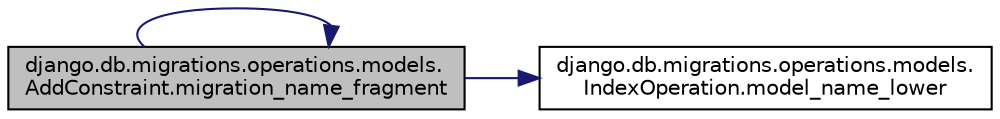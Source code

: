 digraph "django.db.migrations.operations.models.AddConstraint.migration_name_fragment"
{
 // LATEX_PDF_SIZE
  edge [fontname="Helvetica",fontsize="10",labelfontname="Helvetica",labelfontsize="10"];
  node [fontname="Helvetica",fontsize="10",shape=record];
  rankdir="LR";
  Node1 [label="django.db.migrations.operations.models.\lAddConstraint.migration_name_fragment",height=0.2,width=0.4,color="black", fillcolor="grey75", style="filled", fontcolor="black",tooltip=" "];
  Node1 -> Node1 [color="midnightblue",fontsize="10",style="solid",fontname="Helvetica"];
  Node1 -> Node2 [color="midnightblue",fontsize="10",style="solid",fontname="Helvetica"];
  Node2 [label="django.db.migrations.operations.models.\lIndexOperation.model_name_lower",height=0.2,width=0.4,color="black", fillcolor="white", style="filled",URL="$d3/d87/classdjango_1_1db_1_1migrations_1_1operations_1_1models_1_1_index_operation.html#a31aa92859e41b518dabdc271c9842fa1",tooltip=" "];
}
